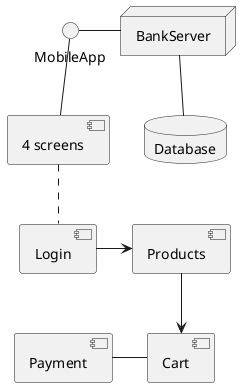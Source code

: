 @startuml Architecture

() MobileApp
node BankServer
database Database
[4 screens]

BankServer -- Database
MobileApp - BankServer
MobileApp -- [4 screens]

[Login]
[Products]
[Cart]
[Payment]

[4 screens] .. [Login]
[Login] -> [Products]
[Products] --> [Cart]
[Payment] - [Cart]
@enduml

